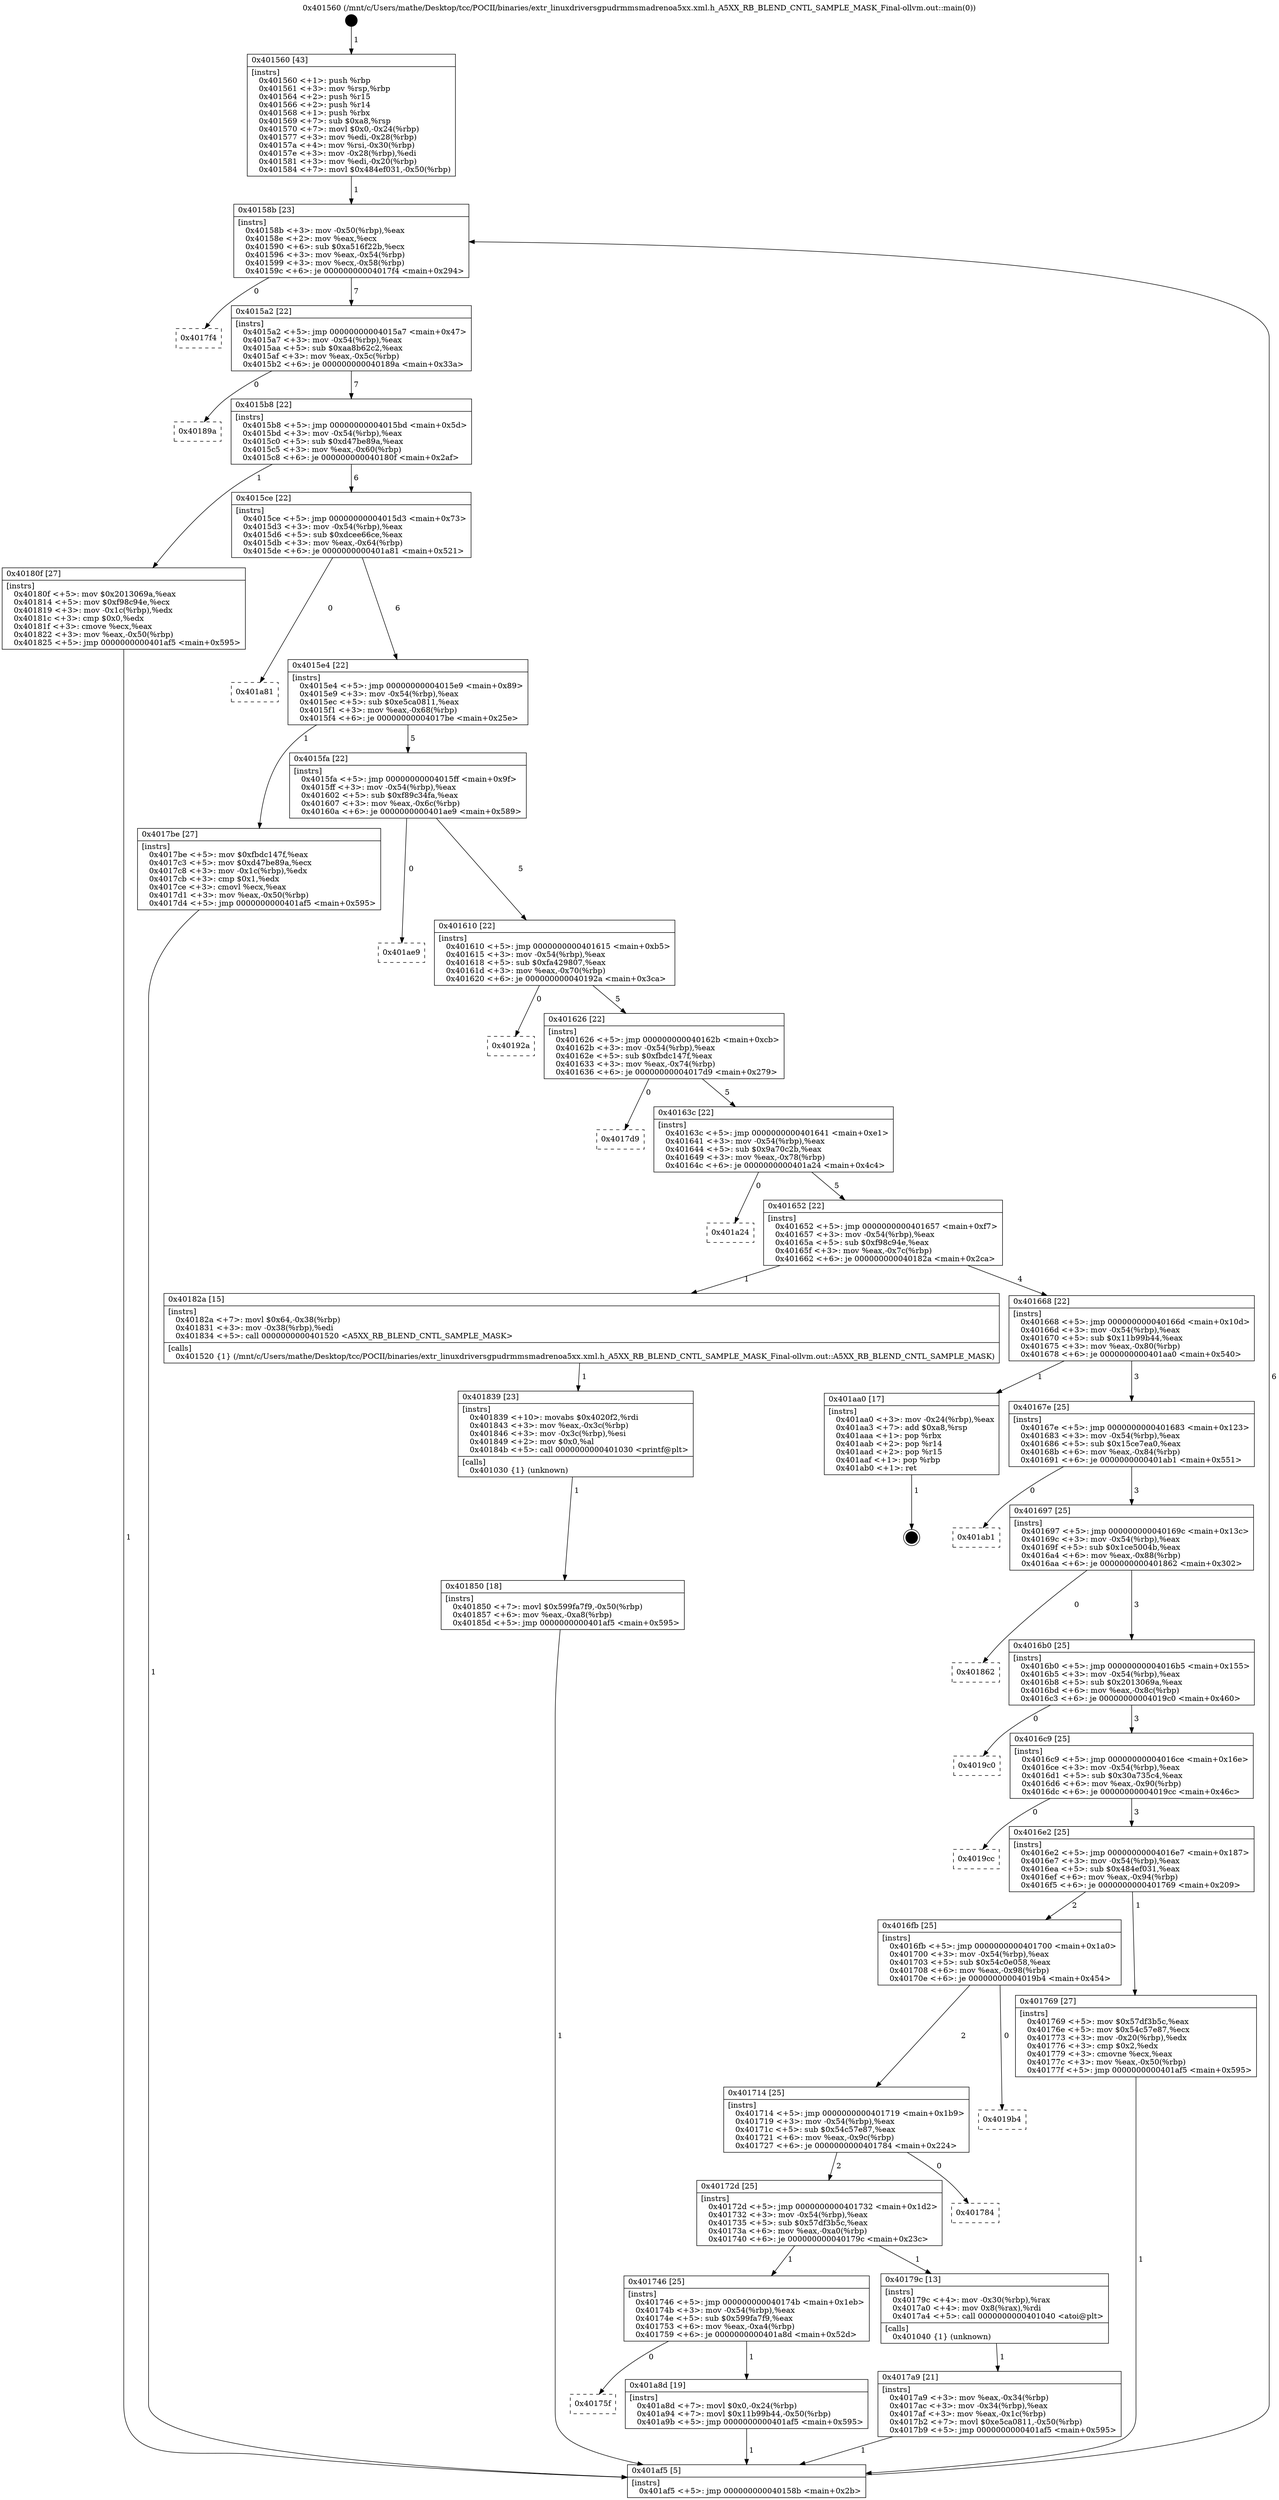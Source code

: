 digraph "0x401560" {
  label = "0x401560 (/mnt/c/Users/mathe/Desktop/tcc/POCII/binaries/extr_linuxdriversgpudrmmsmadrenoa5xx.xml.h_A5XX_RB_BLEND_CNTL_SAMPLE_MASK_Final-ollvm.out::main(0))"
  labelloc = "t"
  node[shape=record]

  Entry [label="",width=0.3,height=0.3,shape=circle,fillcolor=black,style=filled]
  "0x40158b" [label="{
     0x40158b [23]\l
     | [instrs]\l
     &nbsp;&nbsp;0x40158b \<+3\>: mov -0x50(%rbp),%eax\l
     &nbsp;&nbsp;0x40158e \<+2\>: mov %eax,%ecx\l
     &nbsp;&nbsp;0x401590 \<+6\>: sub $0xa516f22b,%ecx\l
     &nbsp;&nbsp;0x401596 \<+3\>: mov %eax,-0x54(%rbp)\l
     &nbsp;&nbsp;0x401599 \<+3\>: mov %ecx,-0x58(%rbp)\l
     &nbsp;&nbsp;0x40159c \<+6\>: je 00000000004017f4 \<main+0x294\>\l
  }"]
  "0x4017f4" [label="{
     0x4017f4\l
  }", style=dashed]
  "0x4015a2" [label="{
     0x4015a2 [22]\l
     | [instrs]\l
     &nbsp;&nbsp;0x4015a2 \<+5\>: jmp 00000000004015a7 \<main+0x47\>\l
     &nbsp;&nbsp;0x4015a7 \<+3\>: mov -0x54(%rbp),%eax\l
     &nbsp;&nbsp;0x4015aa \<+5\>: sub $0xaa8b62c2,%eax\l
     &nbsp;&nbsp;0x4015af \<+3\>: mov %eax,-0x5c(%rbp)\l
     &nbsp;&nbsp;0x4015b2 \<+6\>: je 000000000040189a \<main+0x33a\>\l
  }"]
  Exit [label="",width=0.3,height=0.3,shape=circle,fillcolor=black,style=filled,peripheries=2]
  "0x40189a" [label="{
     0x40189a\l
  }", style=dashed]
  "0x4015b8" [label="{
     0x4015b8 [22]\l
     | [instrs]\l
     &nbsp;&nbsp;0x4015b8 \<+5\>: jmp 00000000004015bd \<main+0x5d\>\l
     &nbsp;&nbsp;0x4015bd \<+3\>: mov -0x54(%rbp),%eax\l
     &nbsp;&nbsp;0x4015c0 \<+5\>: sub $0xd47be89a,%eax\l
     &nbsp;&nbsp;0x4015c5 \<+3\>: mov %eax,-0x60(%rbp)\l
     &nbsp;&nbsp;0x4015c8 \<+6\>: je 000000000040180f \<main+0x2af\>\l
  }"]
  "0x40175f" [label="{
     0x40175f\l
  }", style=dashed]
  "0x40180f" [label="{
     0x40180f [27]\l
     | [instrs]\l
     &nbsp;&nbsp;0x40180f \<+5\>: mov $0x2013069a,%eax\l
     &nbsp;&nbsp;0x401814 \<+5\>: mov $0xf98c94e,%ecx\l
     &nbsp;&nbsp;0x401819 \<+3\>: mov -0x1c(%rbp),%edx\l
     &nbsp;&nbsp;0x40181c \<+3\>: cmp $0x0,%edx\l
     &nbsp;&nbsp;0x40181f \<+3\>: cmove %ecx,%eax\l
     &nbsp;&nbsp;0x401822 \<+3\>: mov %eax,-0x50(%rbp)\l
     &nbsp;&nbsp;0x401825 \<+5\>: jmp 0000000000401af5 \<main+0x595\>\l
  }"]
  "0x4015ce" [label="{
     0x4015ce [22]\l
     | [instrs]\l
     &nbsp;&nbsp;0x4015ce \<+5\>: jmp 00000000004015d3 \<main+0x73\>\l
     &nbsp;&nbsp;0x4015d3 \<+3\>: mov -0x54(%rbp),%eax\l
     &nbsp;&nbsp;0x4015d6 \<+5\>: sub $0xdcee66ce,%eax\l
     &nbsp;&nbsp;0x4015db \<+3\>: mov %eax,-0x64(%rbp)\l
     &nbsp;&nbsp;0x4015de \<+6\>: je 0000000000401a81 \<main+0x521\>\l
  }"]
  "0x401a8d" [label="{
     0x401a8d [19]\l
     | [instrs]\l
     &nbsp;&nbsp;0x401a8d \<+7\>: movl $0x0,-0x24(%rbp)\l
     &nbsp;&nbsp;0x401a94 \<+7\>: movl $0x11b99b44,-0x50(%rbp)\l
     &nbsp;&nbsp;0x401a9b \<+5\>: jmp 0000000000401af5 \<main+0x595\>\l
  }"]
  "0x401a81" [label="{
     0x401a81\l
  }", style=dashed]
  "0x4015e4" [label="{
     0x4015e4 [22]\l
     | [instrs]\l
     &nbsp;&nbsp;0x4015e4 \<+5\>: jmp 00000000004015e9 \<main+0x89\>\l
     &nbsp;&nbsp;0x4015e9 \<+3\>: mov -0x54(%rbp),%eax\l
     &nbsp;&nbsp;0x4015ec \<+5\>: sub $0xe5ca0811,%eax\l
     &nbsp;&nbsp;0x4015f1 \<+3\>: mov %eax,-0x68(%rbp)\l
     &nbsp;&nbsp;0x4015f4 \<+6\>: je 00000000004017be \<main+0x25e\>\l
  }"]
  "0x401850" [label="{
     0x401850 [18]\l
     | [instrs]\l
     &nbsp;&nbsp;0x401850 \<+7\>: movl $0x599fa7f9,-0x50(%rbp)\l
     &nbsp;&nbsp;0x401857 \<+6\>: mov %eax,-0xa8(%rbp)\l
     &nbsp;&nbsp;0x40185d \<+5\>: jmp 0000000000401af5 \<main+0x595\>\l
  }"]
  "0x4017be" [label="{
     0x4017be [27]\l
     | [instrs]\l
     &nbsp;&nbsp;0x4017be \<+5\>: mov $0xfbdc147f,%eax\l
     &nbsp;&nbsp;0x4017c3 \<+5\>: mov $0xd47be89a,%ecx\l
     &nbsp;&nbsp;0x4017c8 \<+3\>: mov -0x1c(%rbp),%edx\l
     &nbsp;&nbsp;0x4017cb \<+3\>: cmp $0x1,%edx\l
     &nbsp;&nbsp;0x4017ce \<+3\>: cmovl %ecx,%eax\l
     &nbsp;&nbsp;0x4017d1 \<+3\>: mov %eax,-0x50(%rbp)\l
     &nbsp;&nbsp;0x4017d4 \<+5\>: jmp 0000000000401af5 \<main+0x595\>\l
  }"]
  "0x4015fa" [label="{
     0x4015fa [22]\l
     | [instrs]\l
     &nbsp;&nbsp;0x4015fa \<+5\>: jmp 00000000004015ff \<main+0x9f\>\l
     &nbsp;&nbsp;0x4015ff \<+3\>: mov -0x54(%rbp),%eax\l
     &nbsp;&nbsp;0x401602 \<+5\>: sub $0xf89c34fa,%eax\l
     &nbsp;&nbsp;0x401607 \<+3\>: mov %eax,-0x6c(%rbp)\l
     &nbsp;&nbsp;0x40160a \<+6\>: je 0000000000401ae9 \<main+0x589\>\l
  }"]
  "0x401839" [label="{
     0x401839 [23]\l
     | [instrs]\l
     &nbsp;&nbsp;0x401839 \<+10\>: movabs $0x4020f2,%rdi\l
     &nbsp;&nbsp;0x401843 \<+3\>: mov %eax,-0x3c(%rbp)\l
     &nbsp;&nbsp;0x401846 \<+3\>: mov -0x3c(%rbp),%esi\l
     &nbsp;&nbsp;0x401849 \<+2\>: mov $0x0,%al\l
     &nbsp;&nbsp;0x40184b \<+5\>: call 0000000000401030 \<printf@plt\>\l
     | [calls]\l
     &nbsp;&nbsp;0x401030 \{1\} (unknown)\l
  }"]
  "0x401ae9" [label="{
     0x401ae9\l
  }", style=dashed]
  "0x401610" [label="{
     0x401610 [22]\l
     | [instrs]\l
     &nbsp;&nbsp;0x401610 \<+5\>: jmp 0000000000401615 \<main+0xb5\>\l
     &nbsp;&nbsp;0x401615 \<+3\>: mov -0x54(%rbp),%eax\l
     &nbsp;&nbsp;0x401618 \<+5\>: sub $0xfa429807,%eax\l
     &nbsp;&nbsp;0x40161d \<+3\>: mov %eax,-0x70(%rbp)\l
     &nbsp;&nbsp;0x401620 \<+6\>: je 000000000040192a \<main+0x3ca\>\l
  }"]
  "0x4017a9" [label="{
     0x4017a9 [21]\l
     | [instrs]\l
     &nbsp;&nbsp;0x4017a9 \<+3\>: mov %eax,-0x34(%rbp)\l
     &nbsp;&nbsp;0x4017ac \<+3\>: mov -0x34(%rbp),%eax\l
     &nbsp;&nbsp;0x4017af \<+3\>: mov %eax,-0x1c(%rbp)\l
     &nbsp;&nbsp;0x4017b2 \<+7\>: movl $0xe5ca0811,-0x50(%rbp)\l
     &nbsp;&nbsp;0x4017b9 \<+5\>: jmp 0000000000401af5 \<main+0x595\>\l
  }"]
  "0x40192a" [label="{
     0x40192a\l
  }", style=dashed]
  "0x401626" [label="{
     0x401626 [22]\l
     | [instrs]\l
     &nbsp;&nbsp;0x401626 \<+5\>: jmp 000000000040162b \<main+0xcb\>\l
     &nbsp;&nbsp;0x40162b \<+3\>: mov -0x54(%rbp),%eax\l
     &nbsp;&nbsp;0x40162e \<+5\>: sub $0xfbdc147f,%eax\l
     &nbsp;&nbsp;0x401633 \<+3\>: mov %eax,-0x74(%rbp)\l
     &nbsp;&nbsp;0x401636 \<+6\>: je 00000000004017d9 \<main+0x279\>\l
  }"]
  "0x401746" [label="{
     0x401746 [25]\l
     | [instrs]\l
     &nbsp;&nbsp;0x401746 \<+5\>: jmp 000000000040174b \<main+0x1eb\>\l
     &nbsp;&nbsp;0x40174b \<+3\>: mov -0x54(%rbp),%eax\l
     &nbsp;&nbsp;0x40174e \<+5\>: sub $0x599fa7f9,%eax\l
     &nbsp;&nbsp;0x401753 \<+6\>: mov %eax,-0xa4(%rbp)\l
     &nbsp;&nbsp;0x401759 \<+6\>: je 0000000000401a8d \<main+0x52d\>\l
  }"]
  "0x4017d9" [label="{
     0x4017d9\l
  }", style=dashed]
  "0x40163c" [label="{
     0x40163c [22]\l
     | [instrs]\l
     &nbsp;&nbsp;0x40163c \<+5\>: jmp 0000000000401641 \<main+0xe1\>\l
     &nbsp;&nbsp;0x401641 \<+3\>: mov -0x54(%rbp),%eax\l
     &nbsp;&nbsp;0x401644 \<+5\>: sub $0x9a70c2b,%eax\l
     &nbsp;&nbsp;0x401649 \<+3\>: mov %eax,-0x78(%rbp)\l
     &nbsp;&nbsp;0x40164c \<+6\>: je 0000000000401a24 \<main+0x4c4\>\l
  }"]
  "0x40179c" [label="{
     0x40179c [13]\l
     | [instrs]\l
     &nbsp;&nbsp;0x40179c \<+4\>: mov -0x30(%rbp),%rax\l
     &nbsp;&nbsp;0x4017a0 \<+4\>: mov 0x8(%rax),%rdi\l
     &nbsp;&nbsp;0x4017a4 \<+5\>: call 0000000000401040 \<atoi@plt\>\l
     | [calls]\l
     &nbsp;&nbsp;0x401040 \{1\} (unknown)\l
  }"]
  "0x401a24" [label="{
     0x401a24\l
  }", style=dashed]
  "0x401652" [label="{
     0x401652 [22]\l
     | [instrs]\l
     &nbsp;&nbsp;0x401652 \<+5\>: jmp 0000000000401657 \<main+0xf7\>\l
     &nbsp;&nbsp;0x401657 \<+3\>: mov -0x54(%rbp),%eax\l
     &nbsp;&nbsp;0x40165a \<+5\>: sub $0xf98c94e,%eax\l
     &nbsp;&nbsp;0x40165f \<+3\>: mov %eax,-0x7c(%rbp)\l
     &nbsp;&nbsp;0x401662 \<+6\>: je 000000000040182a \<main+0x2ca\>\l
  }"]
  "0x40172d" [label="{
     0x40172d [25]\l
     | [instrs]\l
     &nbsp;&nbsp;0x40172d \<+5\>: jmp 0000000000401732 \<main+0x1d2\>\l
     &nbsp;&nbsp;0x401732 \<+3\>: mov -0x54(%rbp),%eax\l
     &nbsp;&nbsp;0x401735 \<+5\>: sub $0x57df3b5c,%eax\l
     &nbsp;&nbsp;0x40173a \<+6\>: mov %eax,-0xa0(%rbp)\l
     &nbsp;&nbsp;0x401740 \<+6\>: je 000000000040179c \<main+0x23c\>\l
  }"]
  "0x40182a" [label="{
     0x40182a [15]\l
     | [instrs]\l
     &nbsp;&nbsp;0x40182a \<+7\>: movl $0x64,-0x38(%rbp)\l
     &nbsp;&nbsp;0x401831 \<+3\>: mov -0x38(%rbp),%edi\l
     &nbsp;&nbsp;0x401834 \<+5\>: call 0000000000401520 \<A5XX_RB_BLEND_CNTL_SAMPLE_MASK\>\l
     | [calls]\l
     &nbsp;&nbsp;0x401520 \{1\} (/mnt/c/Users/mathe/Desktop/tcc/POCII/binaries/extr_linuxdriversgpudrmmsmadrenoa5xx.xml.h_A5XX_RB_BLEND_CNTL_SAMPLE_MASK_Final-ollvm.out::A5XX_RB_BLEND_CNTL_SAMPLE_MASK)\l
  }"]
  "0x401668" [label="{
     0x401668 [22]\l
     | [instrs]\l
     &nbsp;&nbsp;0x401668 \<+5\>: jmp 000000000040166d \<main+0x10d\>\l
     &nbsp;&nbsp;0x40166d \<+3\>: mov -0x54(%rbp),%eax\l
     &nbsp;&nbsp;0x401670 \<+5\>: sub $0x11b99b44,%eax\l
     &nbsp;&nbsp;0x401675 \<+3\>: mov %eax,-0x80(%rbp)\l
     &nbsp;&nbsp;0x401678 \<+6\>: je 0000000000401aa0 \<main+0x540\>\l
  }"]
  "0x401784" [label="{
     0x401784\l
  }", style=dashed]
  "0x401aa0" [label="{
     0x401aa0 [17]\l
     | [instrs]\l
     &nbsp;&nbsp;0x401aa0 \<+3\>: mov -0x24(%rbp),%eax\l
     &nbsp;&nbsp;0x401aa3 \<+7\>: add $0xa8,%rsp\l
     &nbsp;&nbsp;0x401aaa \<+1\>: pop %rbx\l
     &nbsp;&nbsp;0x401aab \<+2\>: pop %r14\l
     &nbsp;&nbsp;0x401aad \<+2\>: pop %r15\l
     &nbsp;&nbsp;0x401aaf \<+1\>: pop %rbp\l
     &nbsp;&nbsp;0x401ab0 \<+1\>: ret\l
  }"]
  "0x40167e" [label="{
     0x40167e [25]\l
     | [instrs]\l
     &nbsp;&nbsp;0x40167e \<+5\>: jmp 0000000000401683 \<main+0x123\>\l
     &nbsp;&nbsp;0x401683 \<+3\>: mov -0x54(%rbp),%eax\l
     &nbsp;&nbsp;0x401686 \<+5\>: sub $0x15ce7ea0,%eax\l
     &nbsp;&nbsp;0x40168b \<+6\>: mov %eax,-0x84(%rbp)\l
     &nbsp;&nbsp;0x401691 \<+6\>: je 0000000000401ab1 \<main+0x551\>\l
  }"]
  "0x401714" [label="{
     0x401714 [25]\l
     | [instrs]\l
     &nbsp;&nbsp;0x401714 \<+5\>: jmp 0000000000401719 \<main+0x1b9\>\l
     &nbsp;&nbsp;0x401719 \<+3\>: mov -0x54(%rbp),%eax\l
     &nbsp;&nbsp;0x40171c \<+5\>: sub $0x54c57e87,%eax\l
     &nbsp;&nbsp;0x401721 \<+6\>: mov %eax,-0x9c(%rbp)\l
     &nbsp;&nbsp;0x401727 \<+6\>: je 0000000000401784 \<main+0x224\>\l
  }"]
  "0x401ab1" [label="{
     0x401ab1\l
  }", style=dashed]
  "0x401697" [label="{
     0x401697 [25]\l
     | [instrs]\l
     &nbsp;&nbsp;0x401697 \<+5\>: jmp 000000000040169c \<main+0x13c\>\l
     &nbsp;&nbsp;0x40169c \<+3\>: mov -0x54(%rbp),%eax\l
     &nbsp;&nbsp;0x40169f \<+5\>: sub $0x1ce5004b,%eax\l
     &nbsp;&nbsp;0x4016a4 \<+6\>: mov %eax,-0x88(%rbp)\l
     &nbsp;&nbsp;0x4016aa \<+6\>: je 0000000000401862 \<main+0x302\>\l
  }"]
  "0x4019b4" [label="{
     0x4019b4\l
  }", style=dashed]
  "0x401862" [label="{
     0x401862\l
  }", style=dashed]
  "0x4016b0" [label="{
     0x4016b0 [25]\l
     | [instrs]\l
     &nbsp;&nbsp;0x4016b0 \<+5\>: jmp 00000000004016b5 \<main+0x155\>\l
     &nbsp;&nbsp;0x4016b5 \<+3\>: mov -0x54(%rbp),%eax\l
     &nbsp;&nbsp;0x4016b8 \<+5\>: sub $0x2013069a,%eax\l
     &nbsp;&nbsp;0x4016bd \<+6\>: mov %eax,-0x8c(%rbp)\l
     &nbsp;&nbsp;0x4016c3 \<+6\>: je 00000000004019c0 \<main+0x460\>\l
  }"]
  "0x401560" [label="{
     0x401560 [43]\l
     | [instrs]\l
     &nbsp;&nbsp;0x401560 \<+1\>: push %rbp\l
     &nbsp;&nbsp;0x401561 \<+3\>: mov %rsp,%rbp\l
     &nbsp;&nbsp;0x401564 \<+2\>: push %r15\l
     &nbsp;&nbsp;0x401566 \<+2\>: push %r14\l
     &nbsp;&nbsp;0x401568 \<+1\>: push %rbx\l
     &nbsp;&nbsp;0x401569 \<+7\>: sub $0xa8,%rsp\l
     &nbsp;&nbsp;0x401570 \<+7\>: movl $0x0,-0x24(%rbp)\l
     &nbsp;&nbsp;0x401577 \<+3\>: mov %edi,-0x28(%rbp)\l
     &nbsp;&nbsp;0x40157a \<+4\>: mov %rsi,-0x30(%rbp)\l
     &nbsp;&nbsp;0x40157e \<+3\>: mov -0x28(%rbp),%edi\l
     &nbsp;&nbsp;0x401581 \<+3\>: mov %edi,-0x20(%rbp)\l
     &nbsp;&nbsp;0x401584 \<+7\>: movl $0x484ef031,-0x50(%rbp)\l
  }"]
  "0x4019c0" [label="{
     0x4019c0\l
  }", style=dashed]
  "0x4016c9" [label="{
     0x4016c9 [25]\l
     | [instrs]\l
     &nbsp;&nbsp;0x4016c9 \<+5\>: jmp 00000000004016ce \<main+0x16e\>\l
     &nbsp;&nbsp;0x4016ce \<+3\>: mov -0x54(%rbp),%eax\l
     &nbsp;&nbsp;0x4016d1 \<+5\>: sub $0x30a735c4,%eax\l
     &nbsp;&nbsp;0x4016d6 \<+6\>: mov %eax,-0x90(%rbp)\l
     &nbsp;&nbsp;0x4016dc \<+6\>: je 00000000004019cc \<main+0x46c\>\l
  }"]
  "0x401af5" [label="{
     0x401af5 [5]\l
     | [instrs]\l
     &nbsp;&nbsp;0x401af5 \<+5\>: jmp 000000000040158b \<main+0x2b\>\l
  }"]
  "0x4019cc" [label="{
     0x4019cc\l
  }", style=dashed]
  "0x4016e2" [label="{
     0x4016e2 [25]\l
     | [instrs]\l
     &nbsp;&nbsp;0x4016e2 \<+5\>: jmp 00000000004016e7 \<main+0x187\>\l
     &nbsp;&nbsp;0x4016e7 \<+3\>: mov -0x54(%rbp),%eax\l
     &nbsp;&nbsp;0x4016ea \<+5\>: sub $0x484ef031,%eax\l
     &nbsp;&nbsp;0x4016ef \<+6\>: mov %eax,-0x94(%rbp)\l
     &nbsp;&nbsp;0x4016f5 \<+6\>: je 0000000000401769 \<main+0x209\>\l
  }"]
  "0x4016fb" [label="{
     0x4016fb [25]\l
     | [instrs]\l
     &nbsp;&nbsp;0x4016fb \<+5\>: jmp 0000000000401700 \<main+0x1a0\>\l
     &nbsp;&nbsp;0x401700 \<+3\>: mov -0x54(%rbp),%eax\l
     &nbsp;&nbsp;0x401703 \<+5\>: sub $0x54c0e058,%eax\l
     &nbsp;&nbsp;0x401708 \<+6\>: mov %eax,-0x98(%rbp)\l
     &nbsp;&nbsp;0x40170e \<+6\>: je 00000000004019b4 \<main+0x454\>\l
  }"]
  "0x401769" [label="{
     0x401769 [27]\l
     | [instrs]\l
     &nbsp;&nbsp;0x401769 \<+5\>: mov $0x57df3b5c,%eax\l
     &nbsp;&nbsp;0x40176e \<+5\>: mov $0x54c57e87,%ecx\l
     &nbsp;&nbsp;0x401773 \<+3\>: mov -0x20(%rbp),%edx\l
     &nbsp;&nbsp;0x401776 \<+3\>: cmp $0x2,%edx\l
     &nbsp;&nbsp;0x401779 \<+3\>: cmovne %ecx,%eax\l
     &nbsp;&nbsp;0x40177c \<+3\>: mov %eax,-0x50(%rbp)\l
     &nbsp;&nbsp;0x40177f \<+5\>: jmp 0000000000401af5 \<main+0x595\>\l
  }"]
  Entry -> "0x401560" [label=" 1"]
  "0x40158b" -> "0x4017f4" [label=" 0"]
  "0x40158b" -> "0x4015a2" [label=" 7"]
  "0x401aa0" -> Exit [label=" 1"]
  "0x4015a2" -> "0x40189a" [label=" 0"]
  "0x4015a2" -> "0x4015b8" [label=" 7"]
  "0x401a8d" -> "0x401af5" [label=" 1"]
  "0x4015b8" -> "0x40180f" [label=" 1"]
  "0x4015b8" -> "0x4015ce" [label=" 6"]
  "0x401746" -> "0x40175f" [label=" 0"]
  "0x4015ce" -> "0x401a81" [label=" 0"]
  "0x4015ce" -> "0x4015e4" [label=" 6"]
  "0x401746" -> "0x401a8d" [label=" 1"]
  "0x4015e4" -> "0x4017be" [label=" 1"]
  "0x4015e4" -> "0x4015fa" [label=" 5"]
  "0x401850" -> "0x401af5" [label=" 1"]
  "0x4015fa" -> "0x401ae9" [label=" 0"]
  "0x4015fa" -> "0x401610" [label=" 5"]
  "0x401839" -> "0x401850" [label=" 1"]
  "0x401610" -> "0x40192a" [label=" 0"]
  "0x401610" -> "0x401626" [label=" 5"]
  "0x40182a" -> "0x401839" [label=" 1"]
  "0x401626" -> "0x4017d9" [label=" 0"]
  "0x401626" -> "0x40163c" [label=" 5"]
  "0x40180f" -> "0x401af5" [label=" 1"]
  "0x40163c" -> "0x401a24" [label=" 0"]
  "0x40163c" -> "0x401652" [label=" 5"]
  "0x4017be" -> "0x401af5" [label=" 1"]
  "0x401652" -> "0x40182a" [label=" 1"]
  "0x401652" -> "0x401668" [label=" 4"]
  "0x40179c" -> "0x4017a9" [label=" 1"]
  "0x401668" -> "0x401aa0" [label=" 1"]
  "0x401668" -> "0x40167e" [label=" 3"]
  "0x40172d" -> "0x401746" [label=" 1"]
  "0x40167e" -> "0x401ab1" [label=" 0"]
  "0x40167e" -> "0x401697" [label=" 3"]
  "0x4017a9" -> "0x401af5" [label=" 1"]
  "0x401697" -> "0x401862" [label=" 0"]
  "0x401697" -> "0x4016b0" [label=" 3"]
  "0x401714" -> "0x40172d" [label=" 2"]
  "0x4016b0" -> "0x4019c0" [label=" 0"]
  "0x4016b0" -> "0x4016c9" [label=" 3"]
  "0x40172d" -> "0x40179c" [label=" 1"]
  "0x4016c9" -> "0x4019cc" [label=" 0"]
  "0x4016c9" -> "0x4016e2" [label=" 3"]
  "0x4016fb" -> "0x401714" [label=" 2"]
  "0x4016e2" -> "0x401769" [label=" 1"]
  "0x4016e2" -> "0x4016fb" [label=" 2"]
  "0x401769" -> "0x401af5" [label=" 1"]
  "0x401560" -> "0x40158b" [label=" 1"]
  "0x401af5" -> "0x40158b" [label=" 6"]
  "0x401714" -> "0x401784" [label=" 0"]
  "0x4016fb" -> "0x4019b4" [label=" 0"]
}
